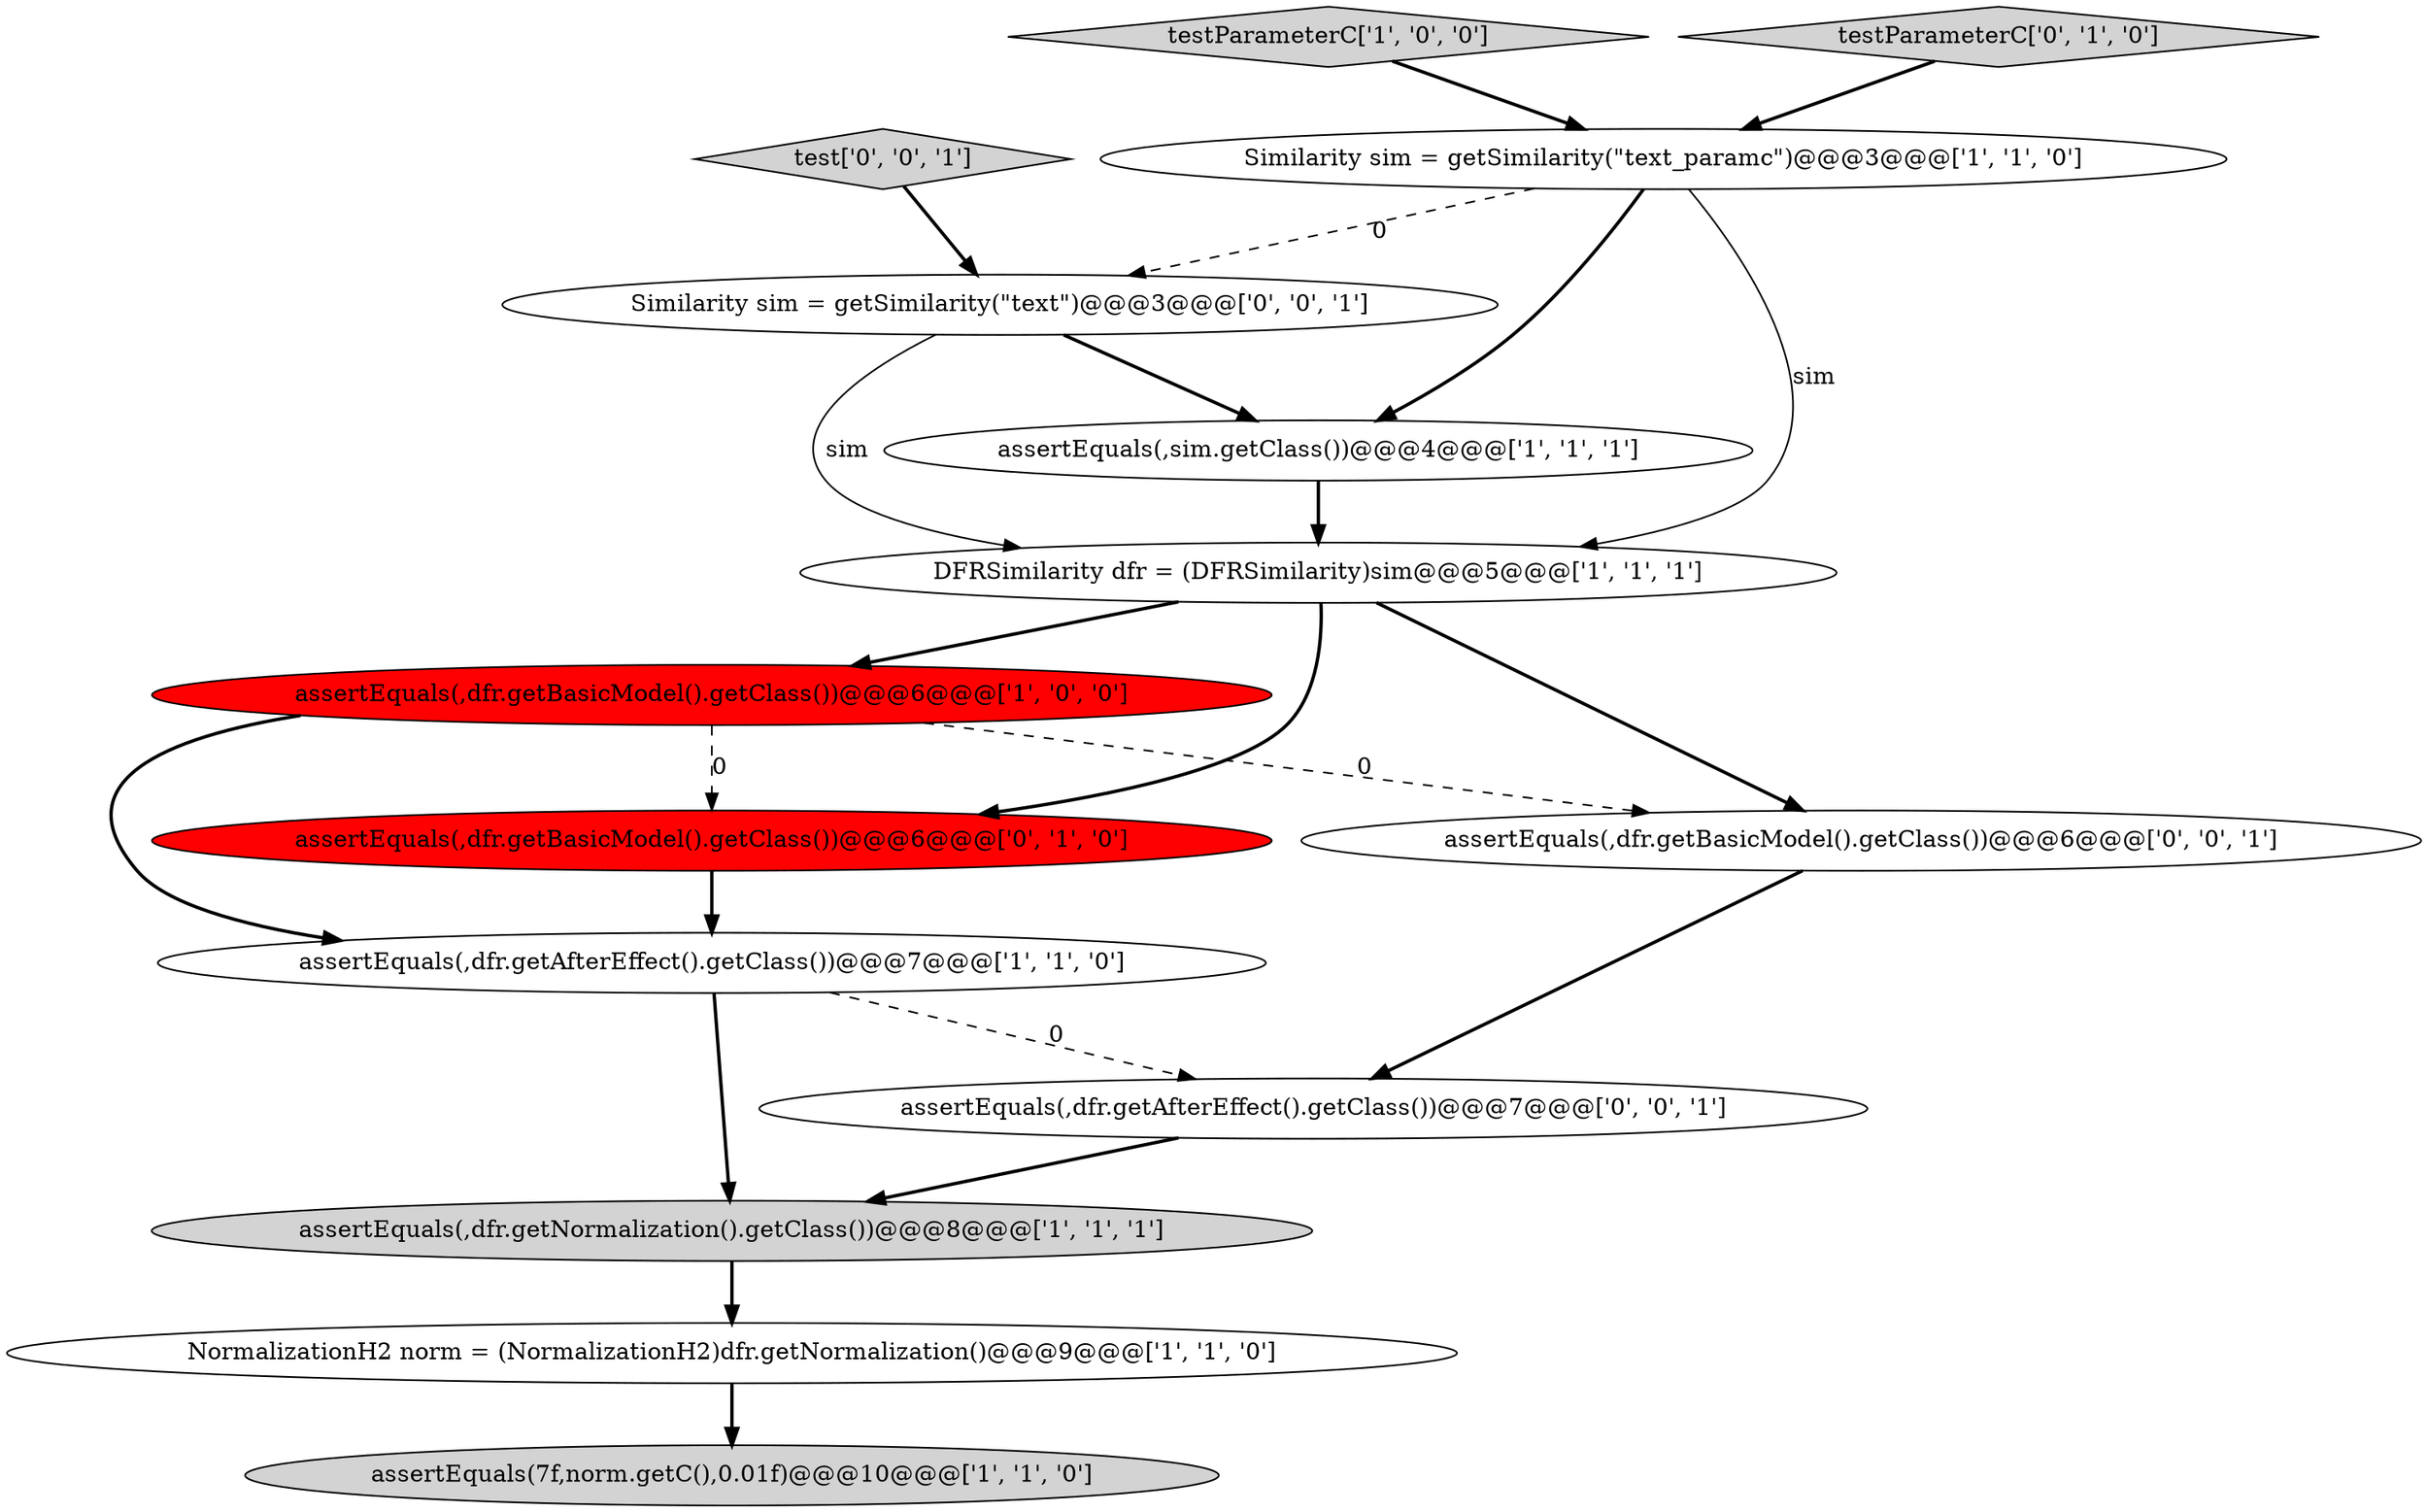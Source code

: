 digraph {
8 [style = filled, label = "testParameterC['1', '0', '0']", fillcolor = lightgray, shape = diamond image = "AAA0AAABBB1BBB"];
11 [style = filled, label = "Similarity sim = getSimilarity(\"text\")@@@3@@@['0', '0', '1']", fillcolor = white, shape = ellipse image = "AAA0AAABBB3BBB"];
0 [style = filled, label = "assertEquals(,sim.getClass())@@@4@@@['1', '1', '1']", fillcolor = white, shape = ellipse image = "AAA0AAABBB1BBB"];
2 [style = filled, label = "DFRSimilarity dfr = (DFRSimilarity)sim@@@5@@@['1', '1', '1']", fillcolor = white, shape = ellipse image = "AAA0AAABBB1BBB"];
14 [style = filled, label = "test['0', '0', '1']", fillcolor = lightgray, shape = diamond image = "AAA0AAABBB3BBB"];
4 [style = filled, label = "assertEquals(7f,norm.getC(),0.01f)@@@10@@@['1', '1', '0']", fillcolor = lightgray, shape = ellipse image = "AAA0AAABBB1BBB"];
5 [style = filled, label = "assertEquals(,dfr.getAfterEffect().getClass())@@@7@@@['1', '1', '0']", fillcolor = white, shape = ellipse image = "AAA0AAABBB1BBB"];
12 [style = filled, label = "assertEquals(,dfr.getBasicModel().getClass())@@@6@@@['0', '0', '1']", fillcolor = white, shape = ellipse image = "AAA0AAABBB3BBB"];
7 [style = filled, label = "Similarity sim = getSimilarity(\"text_paramc\")@@@3@@@['1', '1', '0']", fillcolor = white, shape = ellipse image = "AAA0AAABBB1BBB"];
6 [style = filled, label = "assertEquals(,dfr.getBasicModel().getClass())@@@6@@@['1', '0', '0']", fillcolor = red, shape = ellipse image = "AAA1AAABBB1BBB"];
3 [style = filled, label = "assertEquals(,dfr.getNormalization().getClass())@@@8@@@['1', '1', '1']", fillcolor = lightgray, shape = ellipse image = "AAA0AAABBB1BBB"];
10 [style = filled, label = "assertEquals(,dfr.getBasicModel().getClass())@@@6@@@['0', '1', '0']", fillcolor = red, shape = ellipse image = "AAA1AAABBB2BBB"];
13 [style = filled, label = "assertEquals(,dfr.getAfterEffect().getClass())@@@7@@@['0', '0', '1']", fillcolor = white, shape = ellipse image = "AAA0AAABBB3BBB"];
9 [style = filled, label = "testParameterC['0', '1', '0']", fillcolor = lightgray, shape = diamond image = "AAA0AAABBB2BBB"];
1 [style = filled, label = "NormalizationH2 norm = (NormalizationH2)dfr.getNormalization()@@@9@@@['1', '1', '0']", fillcolor = white, shape = ellipse image = "AAA0AAABBB1BBB"];
5->13 [style = dashed, label="0"];
5->3 [style = bold, label=""];
1->4 [style = bold, label=""];
3->1 [style = bold, label=""];
2->6 [style = bold, label=""];
0->2 [style = bold, label=""];
7->11 [style = dashed, label="0"];
7->0 [style = bold, label=""];
9->7 [style = bold, label=""];
2->10 [style = bold, label=""];
2->12 [style = bold, label=""];
8->7 [style = bold, label=""];
6->10 [style = dashed, label="0"];
6->12 [style = dashed, label="0"];
12->13 [style = bold, label=""];
6->5 [style = bold, label=""];
11->0 [style = bold, label=""];
10->5 [style = bold, label=""];
13->3 [style = bold, label=""];
7->2 [style = solid, label="sim"];
14->11 [style = bold, label=""];
11->2 [style = solid, label="sim"];
}
